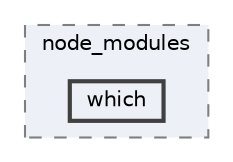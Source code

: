 digraph "pkiclassroomrescheduler/src/main/frontend/node_modules/global-prefix/node_modules/which"
{
 // LATEX_PDF_SIZE
  bgcolor="transparent";
  edge [fontname=Helvetica,fontsize=10,labelfontname=Helvetica,labelfontsize=10];
  node [fontname=Helvetica,fontsize=10,shape=box,height=0.2,width=0.4];
  compound=true
  subgraph clusterdir_836858d6abc0ca6630e27ef5c67d2de5 {
    graph [ bgcolor="#edf0f7", pencolor="grey50", label="node_modules", fontname=Helvetica,fontsize=10 style="filled,dashed", URL="dir_836858d6abc0ca6630e27ef5c67d2de5.html",tooltip=""]
  dir_59463f2ca7209b837642afc59f893766 [label="which", fillcolor="#edf0f7", color="grey25", style="filled,bold", URL="dir_59463f2ca7209b837642afc59f893766.html",tooltip=""];
  }
}
